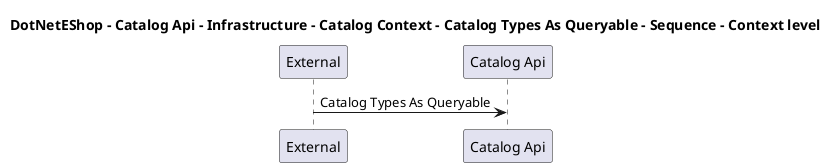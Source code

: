 @startuml

title DotNetEShop - Catalog Api - Infrastructure - Catalog Context - Catalog Types As Queryable - Sequence - Context level

participant "External" as C4InterFlow.SoftwareSystems.ExternalSystem
participant "Catalog Api" as DotNetEShop.SoftwareSystems.CatalogApi

C4InterFlow.SoftwareSystems.ExternalSystem -> DotNetEShop.SoftwareSystems.CatalogApi : Catalog Types As Queryable


@enduml
